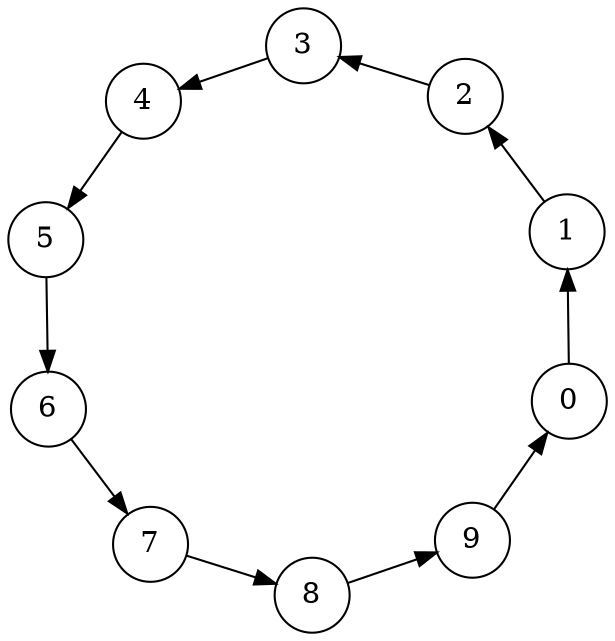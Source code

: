 digraph g1 {
    node [shape = circle];
    layout=neato
    0 -> 1 -> 2 -> 3 -> 4 -> 5 -> 6 -> 7 -> 8 -> 9 -> 0;
}
